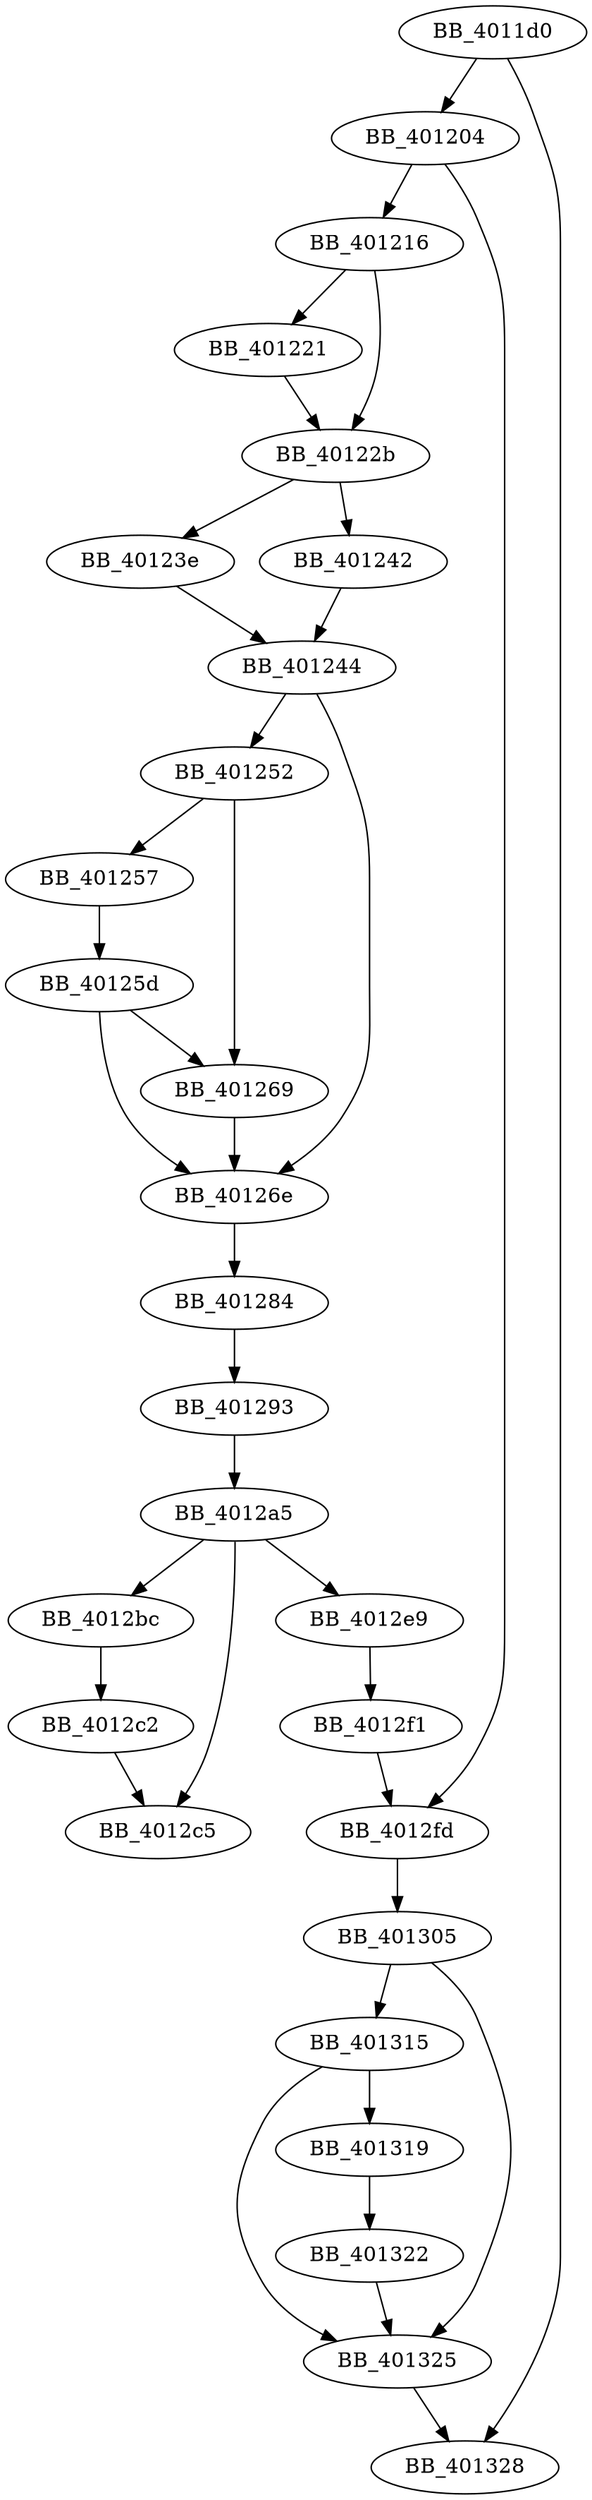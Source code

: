 DiGraph sub_4011D0{
BB_4011d0->BB_401204
BB_4011d0->BB_401328
BB_401204->BB_401216
BB_401204->BB_4012fd
BB_401216->BB_401221
BB_401216->BB_40122b
BB_401221->BB_40122b
BB_40122b->BB_40123e
BB_40122b->BB_401242
BB_40123e->BB_401244
BB_401242->BB_401244
BB_401244->BB_401252
BB_401244->BB_40126e
BB_401252->BB_401257
BB_401252->BB_401269
BB_401257->BB_40125d
BB_40125d->BB_401269
BB_40125d->BB_40126e
BB_401269->BB_40126e
BB_40126e->BB_401284
BB_401284->BB_401293
BB_401293->BB_4012a5
BB_4012a5->BB_4012bc
BB_4012a5->BB_4012c5
BB_4012a5->BB_4012e9
BB_4012bc->BB_4012c2
BB_4012c2->BB_4012c5
BB_4012e9->BB_4012f1
BB_4012f1->BB_4012fd
BB_4012fd->BB_401305
BB_401305->BB_401315
BB_401305->BB_401325
BB_401315->BB_401319
BB_401315->BB_401325
BB_401319->BB_401322
BB_401322->BB_401325
BB_401325->BB_401328
}
